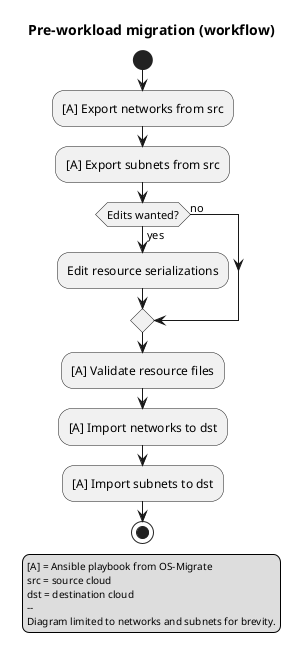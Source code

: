@startuml

skinparam LegendFontSize 10
skinparam NoteFontSize 9

title Pre-workload migration (workflow)

start

:[A] Export networks from src;

:[A] Export subnets from src;

if (Edits wanted?) then (yes)
    :Edit resource serializations;
else (no)
endif

:[A] Validate resource files;

:[A] Import networks to dst;

:[A] Import subnets to dst;

stop

legend bottom
    [A] = Ansible playbook from OS-Migrate
    src = source cloud
    dst = destination cloud
    --
    Diagram limited to networks and subnets for brevity.
endlegend

@enduml
